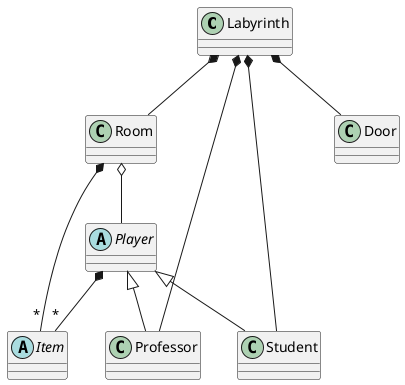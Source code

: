 @startuml Main 
' !theme cerulean-outline


class Labyrinth {

}
class Room {
}
class Door {
}
Labyrinth *-- Room
Labyrinth *-- Door

abstract Item {

}

abstract Player {

}
class Professor extends Player {}
class Student extends Player {}

' Relationships

Room *-- "*" Item
Player  *-- "*" Item

Labyrinth *-- Professor
Labyrinth *--    Student

Room o--  Player




@enduml